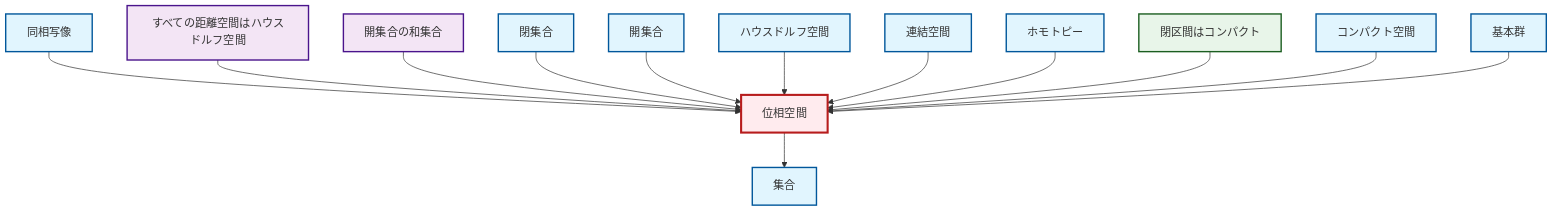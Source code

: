 graph TD
    classDef definition fill:#e1f5fe,stroke:#01579b,stroke-width:2px
    classDef theorem fill:#f3e5f5,stroke:#4a148c,stroke-width:2px
    classDef axiom fill:#fff3e0,stroke:#e65100,stroke-width:2px
    classDef example fill:#e8f5e9,stroke:#1b5e20,stroke-width:2px
    classDef current fill:#ffebee,stroke:#b71c1c,stroke-width:3px
    def-hausdorff["ハウスドルフ空間"]:::definition
    def-homeomorphism["同相写像"]:::definition
    def-connected["連結空間"]:::definition
    thm-union-open-sets["開集合の和集合"]:::theorem
    def-closed-set["閉集合"]:::definition
    def-open-set["開集合"]:::definition
    def-compact["コンパクト空間"]:::definition
    def-set["集合"]:::definition
    def-homotopy["ホモトピー"]:::definition
    def-topological-space["位相空間"]:::definition
    def-fundamental-group["基本群"]:::definition
    ex-closed-interval-compact["閉区間はコンパクト"]:::example
    thm-metric-hausdorff["すべての距離空間はハウスドルフ空間"]:::theorem
    def-homeomorphism --> def-topological-space
    thm-metric-hausdorff --> def-topological-space
    thm-union-open-sets --> def-topological-space
    def-closed-set --> def-topological-space
    def-topological-space --> def-set
    def-open-set --> def-topological-space
    def-hausdorff --> def-topological-space
    def-connected --> def-topological-space
    def-homotopy --> def-topological-space
    ex-closed-interval-compact --> def-topological-space
    def-compact --> def-topological-space
    def-fundamental-group --> def-topological-space
    class def-topological-space current